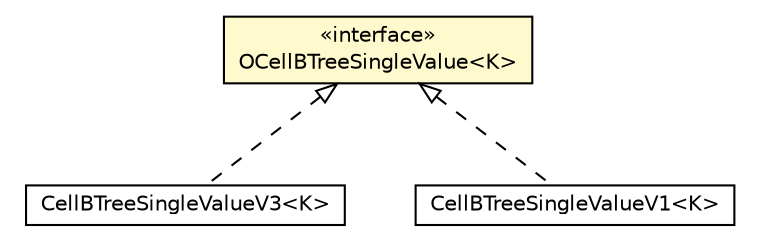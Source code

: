 #!/usr/local/bin/dot
#
# Class diagram 
# Generated by UMLGraph version R5_6-24-gf6e263 (http://www.umlgraph.org/)
#

digraph G {
	edge [fontname="Helvetica",fontsize=10,labelfontname="Helvetica",labelfontsize=10];
	node [fontname="Helvetica",fontsize=10,shape=plaintext];
	nodesep=0.25;
	ranksep=0.5;
	// com.orientechnologies.orient.core.storage.index.sbtree.singlevalue.OCellBTreeSingleValue<K>
	c1872928 [label=<<table title="com.orientechnologies.orient.core.storage.index.sbtree.singlevalue.OCellBTreeSingleValue" border="0" cellborder="1" cellspacing="0" cellpadding="2" port="p" bgcolor="lemonChiffon" href="./OCellBTreeSingleValue.html">
		<tr><td><table border="0" cellspacing="0" cellpadding="1">
<tr><td align="center" balign="center"> &#171;interface&#187; </td></tr>
<tr><td align="center" balign="center"> OCellBTreeSingleValue&lt;K&gt; </td></tr>
		</table></td></tr>
		</table>>, URL="./OCellBTreeSingleValue.html", fontname="Helvetica", fontcolor="black", fontsize=10.0];
	// com.orientechnologies.orient.core.storage.index.sbtree.singlevalue.v3.CellBTreeSingleValueV3<K>
	c1872931 [label=<<table title="com.orientechnologies.orient.core.storage.index.sbtree.singlevalue.v3.CellBTreeSingleValueV3" border="0" cellborder="1" cellspacing="0" cellpadding="2" port="p" href="./v3/CellBTreeSingleValueV3.html">
		<tr><td><table border="0" cellspacing="0" cellpadding="1">
<tr><td align="center" balign="center"> CellBTreeSingleValueV3&lt;K&gt; </td></tr>
		</table></td></tr>
		</table>>, URL="./v3/CellBTreeSingleValueV3.html", fontname="Helvetica", fontcolor="black", fontsize=10.0];
	// com.orientechnologies.orient.core.storage.index.sbtree.singlevalue.v1.CellBTreeSingleValueV1<K>
	c1872940 [label=<<table title="com.orientechnologies.orient.core.storage.index.sbtree.singlevalue.v1.CellBTreeSingleValueV1" border="0" cellborder="1" cellspacing="0" cellpadding="2" port="p" href="./v1/CellBTreeSingleValueV1.html">
		<tr><td><table border="0" cellspacing="0" cellpadding="1">
<tr><td align="center" balign="center"> CellBTreeSingleValueV1&lt;K&gt; </td></tr>
		</table></td></tr>
		</table>>, URL="./v1/CellBTreeSingleValueV1.html", fontname="Helvetica", fontcolor="black", fontsize=10.0];
	//com.orientechnologies.orient.core.storage.index.sbtree.singlevalue.v3.CellBTreeSingleValueV3<K> implements com.orientechnologies.orient.core.storage.index.sbtree.singlevalue.OCellBTreeSingleValue<K>
	c1872928:p -> c1872931:p [dir=back,arrowtail=empty,style=dashed];
	//com.orientechnologies.orient.core.storage.index.sbtree.singlevalue.v1.CellBTreeSingleValueV1<K> implements com.orientechnologies.orient.core.storage.index.sbtree.singlevalue.OCellBTreeSingleValue<K>
	c1872928:p -> c1872940:p [dir=back,arrowtail=empty,style=dashed];
}

